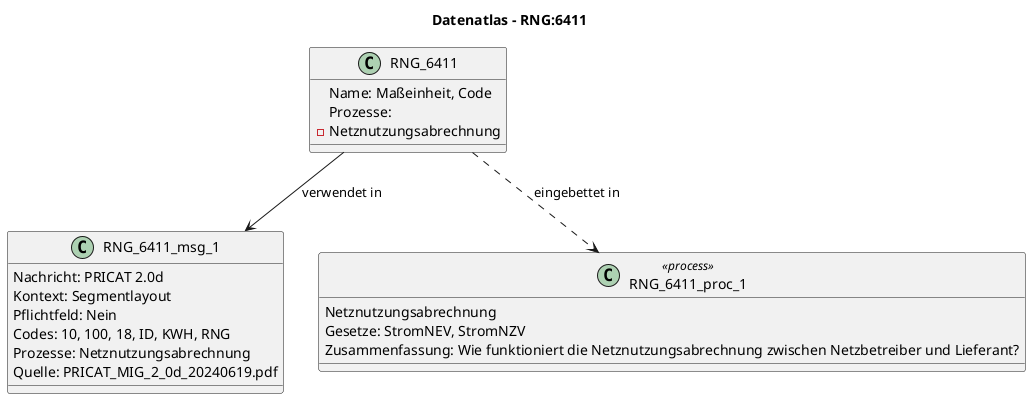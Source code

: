 @startuml
title Datenatlas – RNG:6411
class RNG_6411 {
  Name: Maßeinheit, Code
  Prozesse:
    - Netznutzungsabrechnung
}
class RNG_6411_msg_1 {
  Nachricht: PRICAT 2.0d
  Kontext: Segmentlayout
  Pflichtfeld: Nein
  Codes: 10, 100, 18, ID, KWH, RNG
  Prozesse: Netznutzungsabrechnung
  Quelle: PRICAT_MIG_2_0d_20240619.pdf
}
RNG_6411 --> RNG_6411_msg_1 : verwendet in
class RNG_6411_proc_1 <<process>> {
  Netznutzungsabrechnung
  Gesetze: StromNEV, StromNZV
  Zusammenfassung: Wie funktioniert die Netznutzungsabrechnung zwischen Netzbetreiber und Lieferant?
}
RNG_6411 ..> RNG_6411_proc_1 : eingebettet in
@enduml